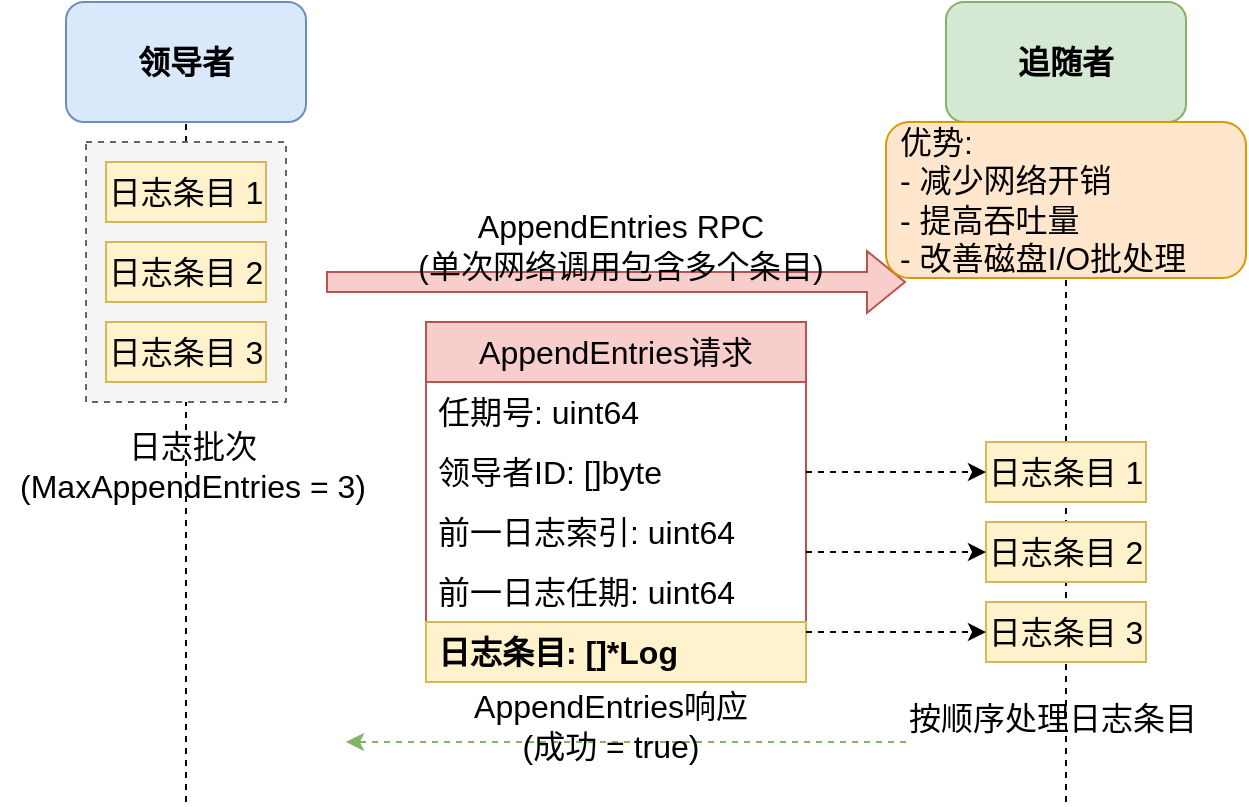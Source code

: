 <mxfile version="27.0.6">
  <diagram name="日志批处理" id="7gdLqKNWt9u7bEjB4eD2">
    <mxGraphModel dx="728" dy="315" grid="0" gridSize="10" guides="1" tooltips="1" connect="1" arrows="1" fold="1" page="0" pageScale="1" pageWidth="850" pageHeight="1100" math="0" shadow="0">
      <root>
        <mxCell id="0" />
        <mxCell id="1" parent="0" />
        <mxCell id="XTDZx26cBL84-N1Y96lm-33" value="领导者" style="rounded=1;whiteSpace=wrap;html=1;fillColor=#dae8fc;strokeColor=#6c8ebf;fontSize=16;fontStyle=1" vertex="1" parent="1">
          <mxGeometry x="679" y="688" width="120" height="60" as="geometry" />
        </mxCell>
        <mxCell id="XTDZx26cBL84-N1Y96lm-34" value="追随者" style="rounded=1;whiteSpace=wrap;html=1;fillColor=#d5e8d4;strokeColor=#82b366;fontSize=16;fontStyle=1" vertex="1" parent="1">
          <mxGeometry x="1119" y="688" width="120" height="60" as="geometry" />
        </mxCell>
        <mxCell id="XTDZx26cBL84-N1Y96lm-35" value="" style="endArrow=none;dashed=1;html=1;rounded=0;entryX=0.5;entryY=1;entryDx=0;entryDy=0;fontSize=16;" edge="1" parent="1" target="XTDZx26cBL84-N1Y96lm-33">
          <mxGeometry width="50" height="50" relative="1" as="geometry">
            <mxPoint x="739" y="1088" as="sourcePoint" />
            <mxPoint x="1049" y="888" as="targetPoint" />
          </mxGeometry>
        </mxCell>
        <mxCell id="XTDZx26cBL84-N1Y96lm-36" value="" style="endArrow=none;dashed=1;html=1;rounded=0;entryX=0.5;entryY=1;entryDx=0;entryDy=0;fontSize=16;" edge="1" parent="1" target="XTDZx26cBL84-N1Y96lm-34">
          <mxGeometry width="50" height="50" relative="1" as="geometry">
            <mxPoint x="1179" y="1088" as="sourcePoint" />
            <mxPoint x="1049" y="888" as="targetPoint" />
          </mxGeometry>
        </mxCell>
        <mxCell id="XTDZx26cBL84-N1Y96lm-37" value="日志条目 1" style="rounded=0;whiteSpace=wrap;html=1;fillColor=#fff2cc;strokeColor=#d6b656;fontSize=16;" vertex="1" parent="1">
          <mxGeometry x="699" y="768" width="80" height="30" as="geometry" />
        </mxCell>
        <mxCell id="XTDZx26cBL84-N1Y96lm-38" value="日志条目 2" style="rounded=0;whiteSpace=wrap;html=1;fillColor=#fff2cc;strokeColor=#d6b656;fontSize=16;" vertex="1" parent="1">
          <mxGeometry x="699" y="808" width="80" height="30" as="geometry" />
        </mxCell>
        <mxCell id="XTDZx26cBL84-N1Y96lm-39" value="日志条目 3" style="rounded=0;whiteSpace=wrap;html=1;fillColor=#fff2cc;strokeColor=#d6b656;fontSize=16;" vertex="1" parent="1">
          <mxGeometry x="699" y="848" width="80" height="30" as="geometry" />
        </mxCell>
        <mxCell id="XTDZx26cBL84-N1Y96lm-40" value="" style="rounded=0;whiteSpace=wrap;html=1;fillColor=#f5f5f5;strokeColor=#666666;dashed=1;fontSize=16;" vertex="1" parent="1">
          <mxGeometry x="689" y="758" width="100" height="130" as="geometry" />
        </mxCell>
        <mxCell id="XTDZx26cBL84-N1Y96lm-41" value="日志条目 1" style="rounded=0;whiteSpace=wrap;html=1;fillColor=#fff2cc;strokeColor=#d6b656;fontSize=16;" vertex="1" parent="1">
          <mxGeometry x="699" y="768" width="80" height="30" as="geometry" />
        </mxCell>
        <mxCell id="XTDZx26cBL84-N1Y96lm-42" value="日志条目 2" style="rounded=0;whiteSpace=wrap;html=1;fillColor=#fff2cc;strokeColor=#d6b656;fontSize=16;" vertex="1" parent="1">
          <mxGeometry x="699" y="808" width="80" height="30" as="geometry" />
        </mxCell>
        <mxCell id="XTDZx26cBL84-N1Y96lm-43" value="日志条目 3" style="rounded=0;whiteSpace=wrap;html=1;fillColor=#fff2cc;strokeColor=#d6b656;fontSize=16;" vertex="1" parent="1">
          <mxGeometry x="699" y="848" width="80" height="30" as="geometry" />
        </mxCell>
        <mxCell id="XTDZx26cBL84-N1Y96lm-44" value="日志批次&lt;br&gt;(MaxAppendEntries = 3)" style="text;html=1;align=center;verticalAlign=middle;resizable=0;points=[];autosize=1;strokeColor=none;fillColor=none;fontSize=16;" vertex="1" parent="1">
          <mxGeometry x="646" y="895" width="191" height="50" as="geometry" />
        </mxCell>
        <mxCell id="XTDZx26cBL84-N1Y96lm-45" value="" style="shape=flexArrow;endArrow=classic;html=1;rounded=0;fillColor=#f8cecc;strokeColor=#b85450;fontSize=16;" edge="1" parent="1">
          <mxGeometry width="50" height="50" relative="1" as="geometry">
            <mxPoint x="809" y="828" as="sourcePoint" />
            <mxPoint x="1099" y="828" as="targetPoint" />
          </mxGeometry>
        </mxCell>
        <mxCell id="XTDZx26cBL84-N1Y96lm-46" value="AppendEntries RPC&lt;br&gt;(单次网络调用包含多个条目)" style="text;html=1;align=center;verticalAlign=middle;resizable=0;points=[];autosize=1;strokeColor=none;fillColor=none;fontSize=16;" vertex="1" parent="1">
          <mxGeometry x="845" y="785" width="221" height="50" as="geometry" />
        </mxCell>
        <mxCell id="XTDZx26cBL84-N1Y96lm-47" value="AppendEntries请求" style="swimlane;fontStyle=0;childLayout=stackLayout;horizontal=1;startSize=30;horizontalStack=0;resizeParent=1;resizeParentMax=0;resizeLast=0;collapsible=1;marginBottom=0;whiteSpace=wrap;html=1;fillColor=#f8cecc;strokeColor=#b85450;fontSize=16;" vertex="1" parent="1">
          <mxGeometry x="859" y="848" width="190" height="180" as="geometry" />
        </mxCell>
        <mxCell id="XTDZx26cBL84-N1Y96lm-48" value="任期号: uint64" style="text;strokeColor=none;fillColor=none;align=left;verticalAlign=middle;spacingLeft=4;spacingRight=4;overflow=hidden;points=[[0,0.5],[1,0.5]];portConstraint=eastwest;rotatable=0;whiteSpace=wrap;html=1;fontSize=16;" vertex="1" parent="XTDZx26cBL84-N1Y96lm-47">
          <mxGeometry y="30" width="190" height="30" as="geometry" />
        </mxCell>
        <mxCell id="XTDZx26cBL84-N1Y96lm-49" value="领导者ID: []byte" style="text;strokeColor=none;fillColor=none;align=left;verticalAlign=middle;spacingLeft=4;spacingRight=4;overflow=hidden;points=[[0,0.5],[1,0.5]];portConstraint=eastwest;rotatable=0;whiteSpace=wrap;html=1;fontSize=16;" vertex="1" parent="XTDZx26cBL84-N1Y96lm-47">
          <mxGeometry y="60" width="190" height="30" as="geometry" />
        </mxCell>
        <mxCell id="XTDZx26cBL84-N1Y96lm-50" value="前一日志索引: uint64" style="text;strokeColor=none;fillColor=none;align=left;verticalAlign=middle;spacingLeft=4;spacingRight=4;overflow=hidden;points=[[0,0.5],[1,0.5]];portConstraint=eastwest;rotatable=0;whiteSpace=wrap;html=1;fontSize=16;" vertex="1" parent="XTDZx26cBL84-N1Y96lm-47">
          <mxGeometry y="90" width="190" height="30" as="geometry" />
        </mxCell>
        <mxCell id="XTDZx26cBL84-N1Y96lm-51" value="前一日志任期: uint64" style="text;strokeColor=none;fillColor=none;align=left;verticalAlign=middle;spacingLeft=4;spacingRight=4;overflow=hidden;points=[[0,0.5],[1,0.5]];portConstraint=eastwest;rotatable=0;whiteSpace=wrap;html=1;fontSize=16;" vertex="1" parent="XTDZx26cBL84-N1Y96lm-47">
          <mxGeometry y="120" width="190" height="30" as="geometry" />
        </mxCell>
        <mxCell id="XTDZx26cBL84-N1Y96lm-52" value="日志条目: []*Log" style="text;strokeColor=#d6b656;fillColor=#fff2cc;align=left;verticalAlign=middle;spacingLeft=4;spacingRight=4;overflow=hidden;points=[[0,0.5],[1,0.5]];portConstraint=eastwest;rotatable=0;whiteSpace=wrap;html=1;fontStyle=1;fontSize=16;" vertex="1" parent="XTDZx26cBL84-N1Y96lm-47">
          <mxGeometry y="150" width="190" height="30" as="geometry" />
        </mxCell>
        <mxCell id="XTDZx26cBL84-N1Y96lm-53" value="日志条目 1" style="rounded=0;whiteSpace=wrap;html=1;fillColor=#fff2cc;strokeColor=#d6b656;fontSize=16;" vertex="1" parent="1">
          <mxGeometry x="1139" y="908" width="80" height="30" as="geometry" />
        </mxCell>
        <mxCell id="XTDZx26cBL84-N1Y96lm-54" value="日志条目 2" style="rounded=0;whiteSpace=wrap;html=1;fillColor=#fff2cc;strokeColor=#d6b656;fontSize=16;" vertex="1" parent="1">
          <mxGeometry x="1139" y="948" width="80" height="30" as="geometry" />
        </mxCell>
        <mxCell id="XTDZx26cBL84-N1Y96lm-55" value="日志条目 3" style="rounded=0;whiteSpace=wrap;html=1;fillColor=#fff2cc;strokeColor=#d6b656;fontSize=16;" vertex="1" parent="1">
          <mxGeometry x="1139" y="988" width="80" height="30" as="geometry" />
        </mxCell>
        <mxCell id="XTDZx26cBL84-N1Y96lm-56" value="" style="endArrow=classic;html=1;rounded=0;entryX=0;entryY=0.5;entryDx=0;entryDy=0;dashed=1;fontSize=16;" edge="1" parent="1" target="XTDZx26cBL84-N1Y96lm-53">
          <mxGeometry width="50" height="50" relative="1" as="geometry">
            <mxPoint x="1049" y="923" as="sourcePoint" />
            <mxPoint x="1099" y="888" as="targetPoint" />
          </mxGeometry>
        </mxCell>
        <mxCell id="XTDZx26cBL84-N1Y96lm-57" value="" style="endArrow=classic;html=1;rounded=0;entryX=0;entryY=0.5;entryDx=0;entryDy=0;dashed=1;fontSize=16;" edge="1" parent="1" target="XTDZx26cBL84-N1Y96lm-54">
          <mxGeometry width="50" height="50" relative="1" as="geometry">
            <mxPoint x="1049" y="963" as="sourcePoint" />
            <mxPoint x="1099" y="888" as="targetPoint" />
          </mxGeometry>
        </mxCell>
        <mxCell id="XTDZx26cBL84-N1Y96lm-58" value="" style="endArrow=classic;html=1;rounded=0;entryX=0;entryY=0.5;entryDx=0;entryDy=0;dashed=1;fontSize=16;" edge="1" parent="1" target="XTDZx26cBL84-N1Y96lm-55">
          <mxGeometry width="50" height="50" relative="1" as="geometry">
            <mxPoint x="1049" y="1003" as="sourcePoint" />
            <mxPoint x="1099" y="888" as="targetPoint" />
          </mxGeometry>
        </mxCell>
        <mxCell id="XTDZx26cBL84-N1Y96lm-59" value="按顺序处理日志条目" style="text;html=1;align=center;verticalAlign=middle;resizable=0;points=[];autosize=1;strokeColor=none;fillColor=none;fontSize=16;" vertex="1" parent="1">
          <mxGeometry x="1091" y="1030" width="162" height="31" as="geometry" />
        </mxCell>
        <mxCell id="XTDZx26cBL84-N1Y96lm-60" value="" style="endArrow=classic;html=1;rounded=0;dashed=1;fillColor=#d5e8d4;strokeColor=#82b366;fontSize=16;" edge="1" parent="1">
          <mxGeometry width="50" height="50" relative="1" as="geometry">
            <mxPoint x="1099" y="1058" as="sourcePoint" />
            <mxPoint x="819" y="1058" as="targetPoint" />
          </mxGeometry>
        </mxCell>
        <mxCell id="XTDZx26cBL84-N1Y96lm-61" value="AppendEntries响应&lt;br&gt;(成功 = true)" style="text;html=1;align=center;verticalAlign=middle;resizable=0;points=[];autosize=1;strokeColor=none;fillColor=none;fontSize=16;" vertex="1" parent="1">
          <mxGeometry x="873" y="1025" width="155" height="50" as="geometry" />
        </mxCell>
        <mxCell id="XTDZx26cBL84-N1Y96lm-63" value="优势:&lt;br&gt;- 减少网络开销&lt;br&gt;- 提高吞吐量&lt;br&gt;- 改善磁盘I/O批处理" style="rounded=1;whiteSpace=wrap;html=1;fillColor=#ffe6cc;strokeColor=#d79b00;align=left;spacingLeft=5;fontSize=16;" vertex="1" parent="1">
          <mxGeometry x="1089" y="748" width="180" height="78" as="geometry" />
        </mxCell>
      </root>
    </mxGraphModel>
  </diagram>
</mxfile>
